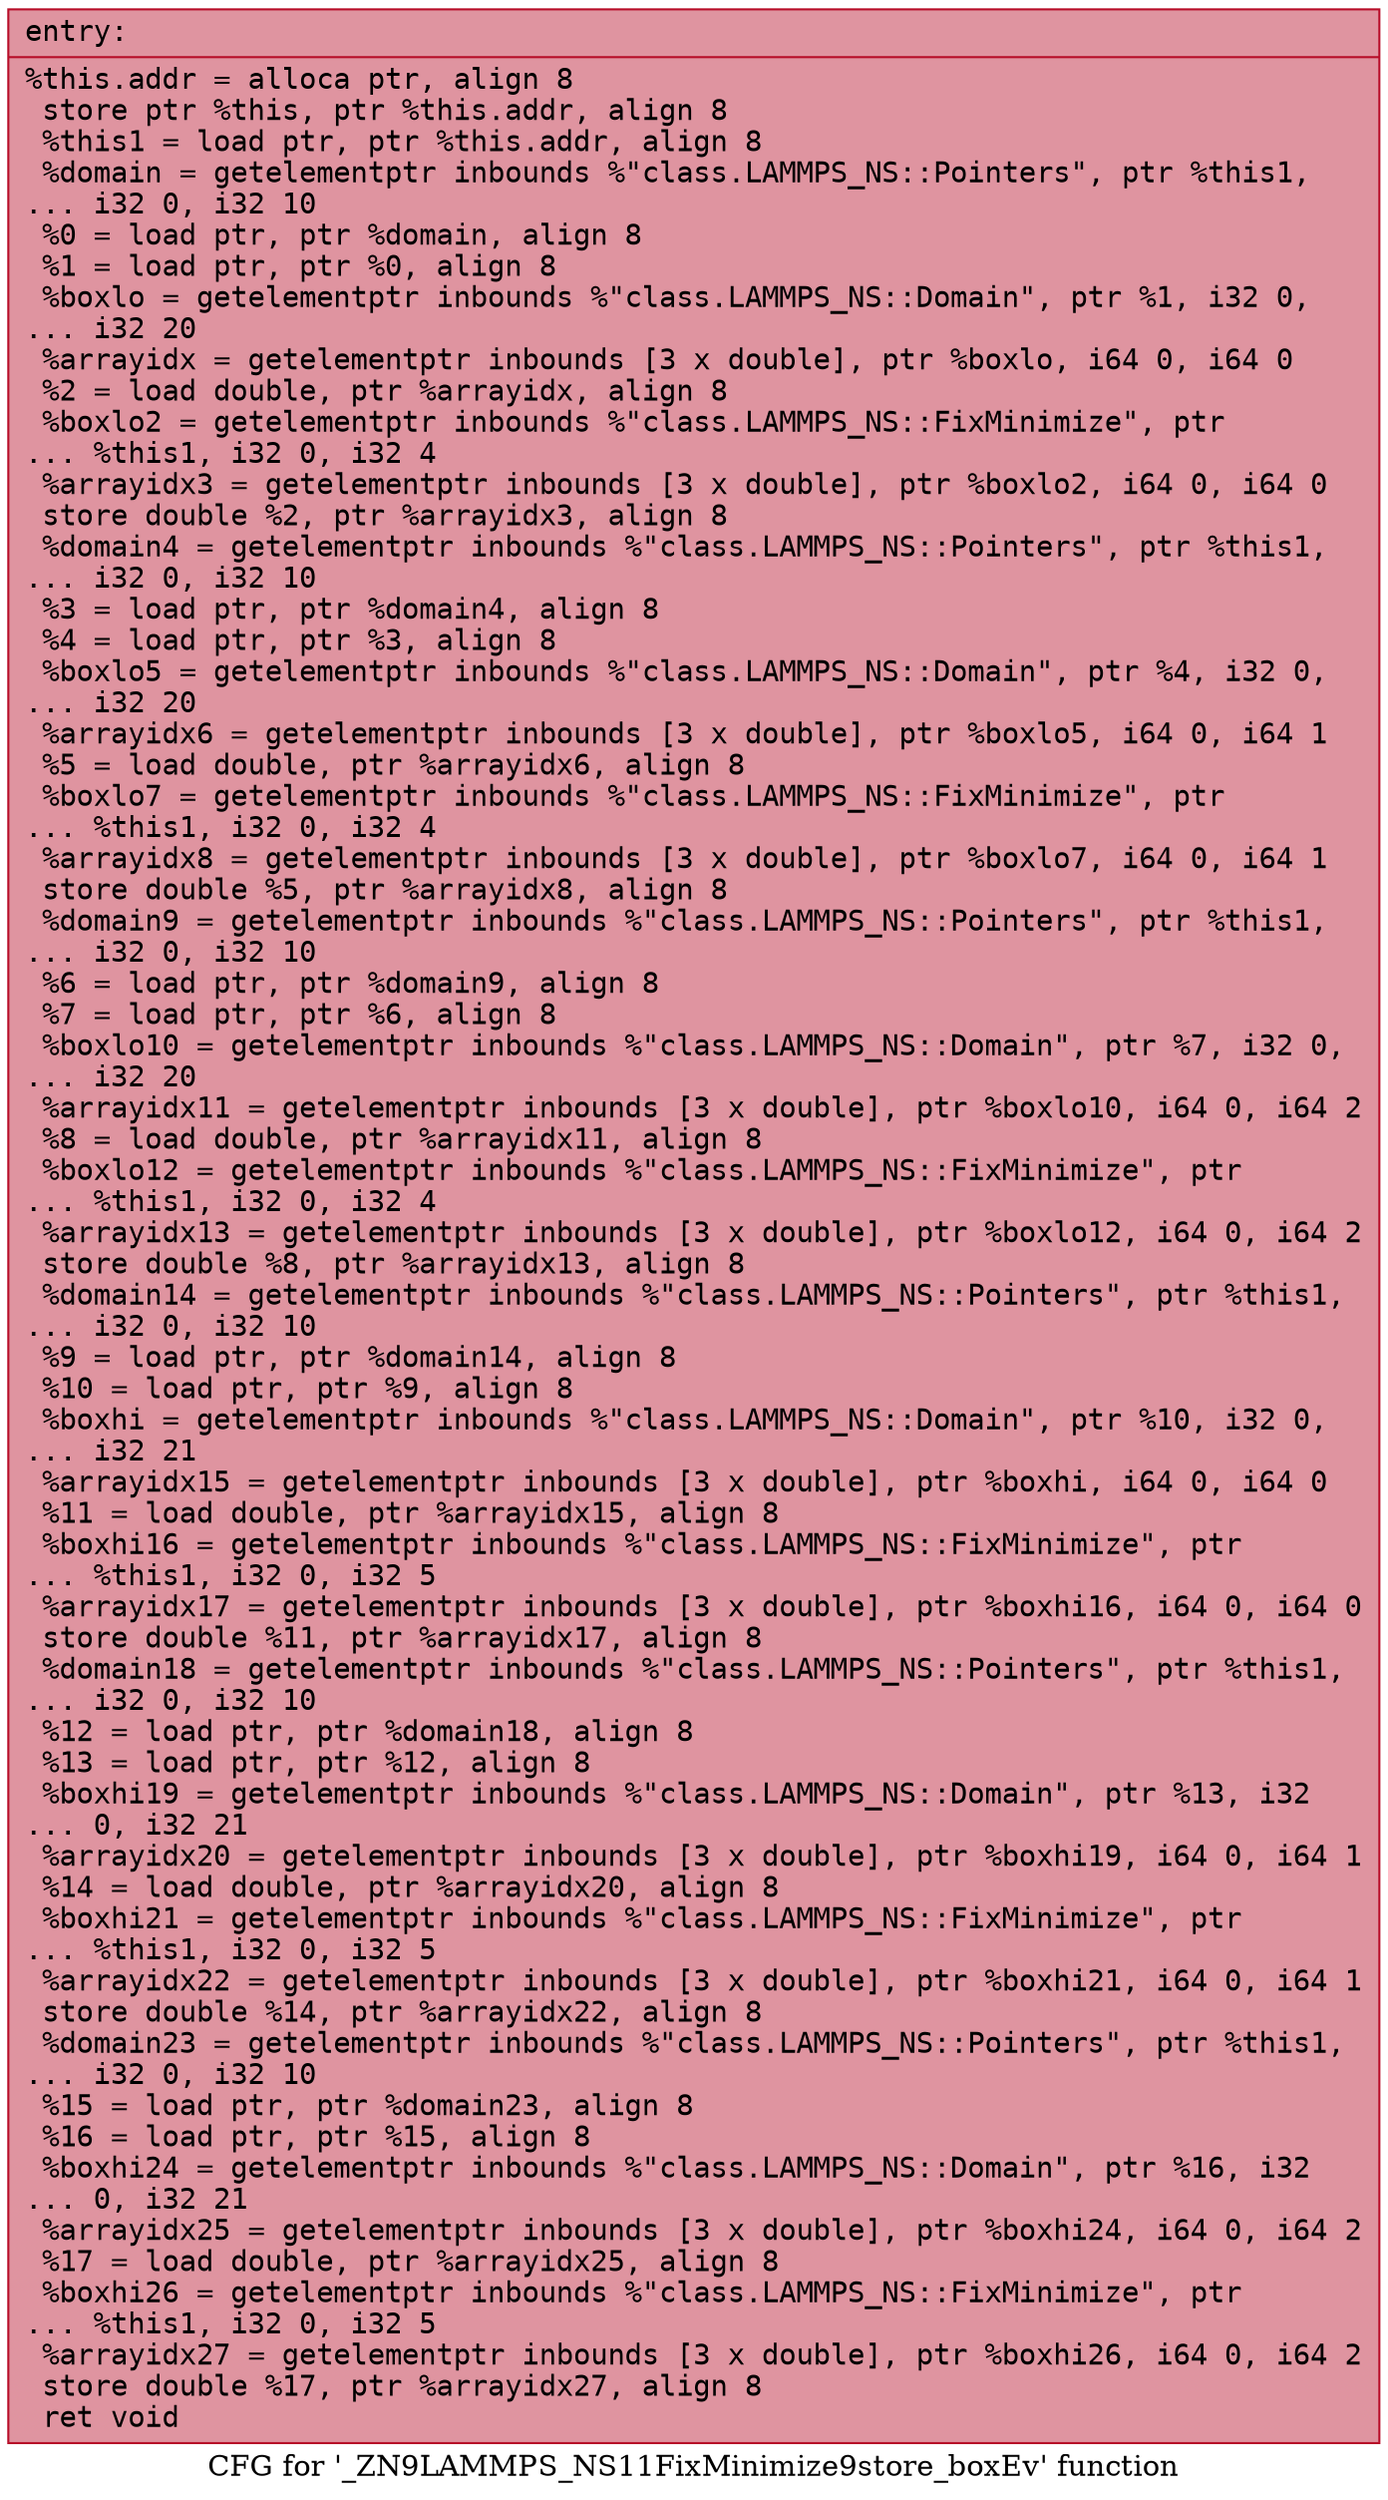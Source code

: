 digraph "CFG for '_ZN9LAMMPS_NS11FixMinimize9store_boxEv' function" {
	label="CFG for '_ZN9LAMMPS_NS11FixMinimize9store_boxEv' function";

	Node0x5624a1c174d0 [shape=record,color="#b70d28ff", style=filled, fillcolor="#b70d2870" fontname="Courier",label="{entry:\l|  %this.addr = alloca ptr, align 8\l  store ptr %this, ptr %this.addr, align 8\l  %this1 = load ptr, ptr %this.addr, align 8\l  %domain = getelementptr inbounds %\"class.LAMMPS_NS::Pointers\", ptr %this1,\l... i32 0, i32 10\l  %0 = load ptr, ptr %domain, align 8\l  %1 = load ptr, ptr %0, align 8\l  %boxlo = getelementptr inbounds %\"class.LAMMPS_NS::Domain\", ptr %1, i32 0,\l... i32 20\l  %arrayidx = getelementptr inbounds [3 x double], ptr %boxlo, i64 0, i64 0\l  %2 = load double, ptr %arrayidx, align 8\l  %boxlo2 = getelementptr inbounds %\"class.LAMMPS_NS::FixMinimize\", ptr\l... %this1, i32 0, i32 4\l  %arrayidx3 = getelementptr inbounds [3 x double], ptr %boxlo2, i64 0, i64 0\l  store double %2, ptr %arrayidx3, align 8\l  %domain4 = getelementptr inbounds %\"class.LAMMPS_NS::Pointers\", ptr %this1,\l... i32 0, i32 10\l  %3 = load ptr, ptr %domain4, align 8\l  %4 = load ptr, ptr %3, align 8\l  %boxlo5 = getelementptr inbounds %\"class.LAMMPS_NS::Domain\", ptr %4, i32 0,\l... i32 20\l  %arrayidx6 = getelementptr inbounds [3 x double], ptr %boxlo5, i64 0, i64 1\l  %5 = load double, ptr %arrayidx6, align 8\l  %boxlo7 = getelementptr inbounds %\"class.LAMMPS_NS::FixMinimize\", ptr\l... %this1, i32 0, i32 4\l  %arrayidx8 = getelementptr inbounds [3 x double], ptr %boxlo7, i64 0, i64 1\l  store double %5, ptr %arrayidx8, align 8\l  %domain9 = getelementptr inbounds %\"class.LAMMPS_NS::Pointers\", ptr %this1,\l... i32 0, i32 10\l  %6 = load ptr, ptr %domain9, align 8\l  %7 = load ptr, ptr %6, align 8\l  %boxlo10 = getelementptr inbounds %\"class.LAMMPS_NS::Domain\", ptr %7, i32 0,\l... i32 20\l  %arrayidx11 = getelementptr inbounds [3 x double], ptr %boxlo10, i64 0, i64 2\l  %8 = load double, ptr %arrayidx11, align 8\l  %boxlo12 = getelementptr inbounds %\"class.LAMMPS_NS::FixMinimize\", ptr\l... %this1, i32 0, i32 4\l  %arrayidx13 = getelementptr inbounds [3 x double], ptr %boxlo12, i64 0, i64 2\l  store double %8, ptr %arrayidx13, align 8\l  %domain14 = getelementptr inbounds %\"class.LAMMPS_NS::Pointers\", ptr %this1,\l... i32 0, i32 10\l  %9 = load ptr, ptr %domain14, align 8\l  %10 = load ptr, ptr %9, align 8\l  %boxhi = getelementptr inbounds %\"class.LAMMPS_NS::Domain\", ptr %10, i32 0,\l... i32 21\l  %arrayidx15 = getelementptr inbounds [3 x double], ptr %boxhi, i64 0, i64 0\l  %11 = load double, ptr %arrayidx15, align 8\l  %boxhi16 = getelementptr inbounds %\"class.LAMMPS_NS::FixMinimize\", ptr\l... %this1, i32 0, i32 5\l  %arrayidx17 = getelementptr inbounds [3 x double], ptr %boxhi16, i64 0, i64 0\l  store double %11, ptr %arrayidx17, align 8\l  %domain18 = getelementptr inbounds %\"class.LAMMPS_NS::Pointers\", ptr %this1,\l... i32 0, i32 10\l  %12 = load ptr, ptr %domain18, align 8\l  %13 = load ptr, ptr %12, align 8\l  %boxhi19 = getelementptr inbounds %\"class.LAMMPS_NS::Domain\", ptr %13, i32\l... 0, i32 21\l  %arrayidx20 = getelementptr inbounds [3 x double], ptr %boxhi19, i64 0, i64 1\l  %14 = load double, ptr %arrayidx20, align 8\l  %boxhi21 = getelementptr inbounds %\"class.LAMMPS_NS::FixMinimize\", ptr\l... %this1, i32 0, i32 5\l  %arrayidx22 = getelementptr inbounds [3 x double], ptr %boxhi21, i64 0, i64 1\l  store double %14, ptr %arrayidx22, align 8\l  %domain23 = getelementptr inbounds %\"class.LAMMPS_NS::Pointers\", ptr %this1,\l... i32 0, i32 10\l  %15 = load ptr, ptr %domain23, align 8\l  %16 = load ptr, ptr %15, align 8\l  %boxhi24 = getelementptr inbounds %\"class.LAMMPS_NS::Domain\", ptr %16, i32\l... 0, i32 21\l  %arrayidx25 = getelementptr inbounds [3 x double], ptr %boxhi24, i64 0, i64 2\l  %17 = load double, ptr %arrayidx25, align 8\l  %boxhi26 = getelementptr inbounds %\"class.LAMMPS_NS::FixMinimize\", ptr\l... %this1, i32 0, i32 5\l  %arrayidx27 = getelementptr inbounds [3 x double], ptr %boxhi26, i64 0, i64 2\l  store double %17, ptr %arrayidx27, align 8\l  ret void\l}"];
}
